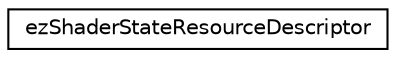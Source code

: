 digraph "Graphical Class Hierarchy"
{
 // LATEX_PDF_SIZE
  edge [fontname="Helvetica",fontsize="10",labelfontname="Helvetica",labelfontsize="10"];
  node [fontname="Helvetica",fontsize="10",shape=record];
  rankdir="LR";
  Node0 [label="ezShaderStateResourceDescriptor",height=0.2,width=0.4,color="black", fillcolor="white", style="filled",URL="$d6/d3b/structez_shader_state_resource_descriptor.htm",tooltip=" "];
}
